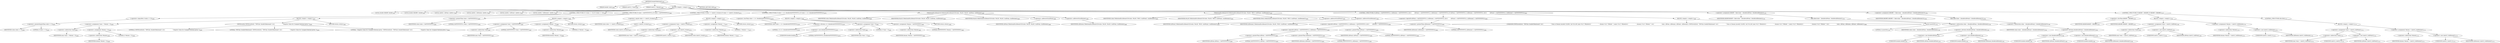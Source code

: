 digraph "DoubleToRational" {  
"71140" [label = <(METHOD,DoubleToRational)<SUB>2648</SUB>> ]
"71141" [label = <(PARAM,double value)<SUB>2648</SUB>> ]
"71142" [label = <(PARAM,uint32_t *num)<SUB>2648</SUB>> ]
"71143" [label = <(PARAM,uint32_t *denom)<SUB>2648</SUB>> ]
"71144" [label = <(BLOCK,&lt;empty&gt;,&lt;empty&gt;)<SUB>2649</SUB>> ]
"71145" [label = <(LOCAL,double dblDiff: double)<SUB>2651</SUB>> ]
"71146" [label = <(LOCAL,double dblDiff2: double)<SUB>2651</SUB>> ]
"71147" [label = <(LOCAL,uint64_t ullNum: uint64_t)<SUB>2652</SUB>> ]
"71148" [label = <(LOCAL,uint64_t ullDenom: uint64_t)<SUB>2652</SUB>> ]
"71149" [label = <(LOCAL,uint64_t ullNum2: uint64_t)<SUB>2652</SUB>> ]
"71150" [label = <(LOCAL,uint64_t ullDenom2: uint64_t)<SUB>2652</SUB>> ]
"71151" [label = <(CONTROL_STRUCTURE,if (!(value &gt;= 0)),if (!(value &gt;= 0)))<SUB>2656</SUB>> ]
"71152" [label = <(&lt;operator&gt;.logicalNot,!(value &gt;= 0))<SUB>2656</SUB>> ]
"71153" [label = <(&lt;operator&gt;.greaterEqualsThan,value &gt;= 0)<SUB>2656</SUB>> ]
"71154" [label = <(IDENTIFIER,value,value &gt;= 0)<SUB>2656</SUB>> ]
"71155" [label = <(LITERAL,0,value &gt;= 0)<SUB>2656</SUB>> ]
"71156" [label = <(BLOCK,&lt;empty&gt;,&lt;empty&gt;)<SUB>2657</SUB>> ]
"71157" [label = <(&lt;operator&gt;.assignment,*num = *denom = 0)<SUB>2658</SUB>> ]
"71158" [label = <(&lt;operator&gt;.indirection,*num)<SUB>2658</SUB>> ]
"71159" [label = <(IDENTIFIER,num,*num = *denom = 0)<SUB>2658</SUB>> ]
"71160" [label = <(&lt;operator&gt;.assignment,*denom = 0)<SUB>2658</SUB>> ]
"71161" [label = <(&lt;operator&gt;.indirection,*denom)<SUB>2658</SUB>> ]
"71162" [label = <(IDENTIFIER,denom,*denom = 0)<SUB>2658</SUB>> ]
"71163" [label = <(LITERAL,0,*denom = 0)<SUB>2658</SUB>> ]
"71164" [label = <(TIFFErrorExt,TIFFErrorExt(0, &quot;TIFFLib: DoubleToRational()&quot;,\012                     &quot; Negative Value for Unsigned Rational given.&quot;))<SUB>2659</SUB>> ]
"71165" [label = <(LITERAL,0,TIFFErrorExt(0, &quot;TIFFLib: DoubleToRational()&quot;,\012                     &quot; Negative Value for Unsigned Rational given.&quot;))<SUB>2659</SUB>> ]
"71166" [label = <(LITERAL,&quot;TIFFLib: DoubleToRational()&quot;,TIFFErrorExt(0, &quot;TIFFLib: DoubleToRational()&quot;,\012                     &quot; Negative Value for Unsigned Rational given.&quot;))<SUB>2659</SUB>> ]
"71167" [label = <(LITERAL,&quot; Negative Value for Unsigned Rational given.&quot;,TIFFErrorExt(0, &quot;TIFFLib: DoubleToRational()&quot;,\012                     &quot; Negative Value for Unsigned Rational given.&quot;))<SUB>2660</SUB>> ]
"71168" [label = <(RETURN,return;,return;)<SUB>2661</SUB>> ]
"71169" [label = <(CONTROL_STRUCTURE,if (value &gt; 0xFFFFFFFFUL),if (value &gt; 0xFFFFFFFFUL))<SUB>2665</SUB>> ]
"71170" [label = <(&lt;operator&gt;.greaterThan,value &gt; 0xFFFFFFFFUL)<SUB>2665</SUB>> ]
"71171" [label = <(IDENTIFIER,value,value &gt; 0xFFFFFFFFUL)<SUB>2665</SUB>> ]
"71172" [label = <(LITERAL,0xFFFFFFFFUL,value &gt; 0xFFFFFFFFUL)<SUB>2665</SUB>> ]
"71173" [label = <(BLOCK,&lt;empty&gt;,&lt;empty&gt;)<SUB>2666</SUB>> ]
"71174" [label = <(&lt;operator&gt;.assignment,*num = 0xFFFFFFFFU)<SUB>2667</SUB>> ]
"71175" [label = <(&lt;operator&gt;.indirection,*num)<SUB>2667</SUB>> ]
"71176" [label = <(IDENTIFIER,num,*num = 0xFFFFFFFFU)<SUB>2667</SUB>> ]
"71177" [label = <(LITERAL,0xFFFFFFFFU,*num = 0xFFFFFFFFU)<SUB>2667</SUB>> ]
"71178" [label = <(&lt;operator&gt;.assignment,*denom = 0)<SUB>2668</SUB>> ]
"71179" [label = <(&lt;operator&gt;.indirection,*denom)<SUB>2668</SUB>> ]
"71180" [label = <(IDENTIFIER,denom,*denom = 0)<SUB>2668</SUB>> ]
"71181" [label = <(LITERAL,0,*denom = 0)<SUB>2668</SUB>> ]
"71182" [label = <(RETURN,return;,return;)<SUB>2669</SUB>> ]
"71183" [label = <(CONTROL_STRUCTURE,if (value == (uint32_t)(value)),if (value == (uint32_t)(value)))<SUB>2672</SUB>> ]
"71184" [label = <(&lt;operator&gt;.equals,value == (uint32_t)(value))<SUB>2672</SUB>> ]
"71185" [label = <(IDENTIFIER,value,value == (uint32_t)(value))<SUB>2672</SUB>> ]
"71186" [label = <(uint32_t,(uint32_t)(value))<SUB>2672</SUB>> ]
"71187" [label = <(IDENTIFIER,value,(uint32_t)(value))<SUB>2672</SUB>> ]
"71188" [label = <(BLOCK,&lt;empty&gt;,&lt;empty&gt;)<SUB>2673</SUB>> ]
"71189" [label = <(&lt;operator&gt;.assignment,*num = (uint32_t)value)<SUB>2674</SUB>> ]
"71190" [label = <(&lt;operator&gt;.indirection,*num)<SUB>2674</SUB>> ]
"71191" [label = <(IDENTIFIER,num,*num = (uint32_t)value)<SUB>2674</SUB>> ]
"71192" [label = <(&lt;operator&gt;.cast,(uint32_t)value)<SUB>2674</SUB>> ]
"71193" [label = <(UNKNOWN,uint32_t,uint32_t)<SUB>2674</SUB>> ]
"71194" [label = <(IDENTIFIER,value,(uint32_t)value)<SUB>2674</SUB>> ]
"71195" [label = <(&lt;operator&gt;.assignment,*denom = 1)<SUB>2675</SUB>> ]
"71196" [label = <(&lt;operator&gt;.indirection,*denom)<SUB>2675</SUB>> ]
"71197" [label = <(IDENTIFIER,denom,*denom = 1)<SUB>2675</SUB>> ]
"71198" [label = <(LITERAL,1,*denom = 1)<SUB>2675</SUB>> ]
"71199" [label = <(RETURN,return;,return;)<SUB>2676</SUB>> ]
"71200" [label = <(CONTROL_STRUCTURE,if (value &lt; 1.0 / (double)0xFFFFFFFFUL),if (value &lt; 1.0 / (double)0xFFFFFFFFUL))<SUB>2679</SUB>> ]
"71201" [label = <(&lt;operator&gt;.lessThan,value &lt; 1.0 / (double)0xFFFFFFFFUL)<SUB>2679</SUB>> ]
"71202" [label = <(IDENTIFIER,value,value &lt; 1.0 / (double)0xFFFFFFFFUL)<SUB>2679</SUB>> ]
"71203" [label = <(&lt;operator&gt;.division,1.0 / (double)0xFFFFFFFFUL)<SUB>2679</SUB>> ]
"71204" [label = <(LITERAL,1.0,1.0 / (double)0xFFFFFFFFUL)<SUB>2679</SUB>> ]
"71205" [label = <(&lt;operator&gt;.cast,(double)0xFFFFFFFFUL)<SUB>2679</SUB>> ]
"71206" [label = <(UNKNOWN,double,double)<SUB>2679</SUB>> ]
"71207" [label = <(LITERAL,0xFFFFFFFFUL,(double)0xFFFFFFFFUL)<SUB>2679</SUB>> ]
"71208" [label = <(BLOCK,&lt;empty&gt;,&lt;empty&gt;)<SUB>2680</SUB>> ]
"71209" [label = <(&lt;operator&gt;.assignment,*num = 0)<SUB>2681</SUB>> ]
"71210" [label = <(&lt;operator&gt;.indirection,*num)<SUB>2681</SUB>> ]
"71211" [label = <(IDENTIFIER,num,*num = 0)<SUB>2681</SUB>> ]
"71212" [label = <(LITERAL,0,*num = 0)<SUB>2681</SUB>> ]
"71213" [label = <(&lt;operator&gt;.assignment,*denom = 0xFFFFFFFFU)<SUB>2682</SUB>> ]
"71214" [label = <(&lt;operator&gt;.indirection,*denom)<SUB>2682</SUB>> ]
"71215" [label = <(IDENTIFIER,denom,*denom = 0xFFFFFFFFU)<SUB>2682</SUB>> ]
"71216" [label = <(LITERAL,0xFFFFFFFFU,*denom = 0xFFFFFFFFU)<SUB>2682</SUB>> ]
"71217" [label = <(RETURN,return;,return;)<SUB>2683</SUB>> ]
"71218" [label = <(ToRationalEuclideanGCD,ToRationalEuclideanGCD(value, FALSE, FALSE, &amp;ullNum, &amp;ullDenom))<SUB>2690</SUB>> ]
"71219" [label = <(IDENTIFIER,value,ToRationalEuclideanGCD(value, FALSE, FALSE, &amp;ullNum, &amp;ullDenom))<SUB>2690</SUB>> ]
"71220" [label = <(IDENTIFIER,FALSE,ToRationalEuclideanGCD(value, FALSE, FALSE, &amp;ullNum, &amp;ullDenom))<SUB>2690</SUB>> ]
"71221" [label = <(IDENTIFIER,FALSE,ToRationalEuclideanGCD(value, FALSE, FALSE, &amp;ullNum, &amp;ullDenom))<SUB>2690</SUB>> ]
"71222" [label = <(&lt;operator&gt;.addressOf,&amp;ullNum)<SUB>2690</SUB>> ]
"71223" [label = <(IDENTIFIER,ullNum,ToRationalEuclideanGCD(value, FALSE, FALSE, &amp;ullNum, &amp;ullDenom))<SUB>2690</SUB>> ]
"71224" [label = <(&lt;operator&gt;.addressOf,&amp;ullDenom)<SUB>2690</SUB>> ]
"71225" [label = <(IDENTIFIER,ullDenom,ToRationalEuclideanGCD(value, FALSE, FALSE, &amp;ullNum, &amp;ullDenom))<SUB>2690</SUB>> ]
"71226" [label = <(ToRationalEuclideanGCD,ToRationalEuclideanGCD(value, FALSE, TRUE, &amp;ullNum2, &amp;ullDenom2))<SUB>2691</SUB>> ]
"71227" [label = <(IDENTIFIER,value,ToRationalEuclideanGCD(value, FALSE, TRUE, &amp;ullNum2, &amp;ullDenom2))<SUB>2691</SUB>> ]
"71228" [label = <(IDENTIFIER,FALSE,ToRationalEuclideanGCD(value, FALSE, TRUE, &amp;ullNum2, &amp;ullDenom2))<SUB>2691</SUB>> ]
"71229" [label = <(IDENTIFIER,TRUE,ToRationalEuclideanGCD(value, FALSE, TRUE, &amp;ullNum2, &amp;ullDenom2))<SUB>2691</SUB>> ]
"71230" [label = <(&lt;operator&gt;.addressOf,&amp;ullNum2)<SUB>2691</SUB>> ]
"71231" [label = <(IDENTIFIER,ullNum2,ToRationalEuclideanGCD(value, FALSE, TRUE, &amp;ullNum2, &amp;ullDenom2))<SUB>2691</SUB>> ]
"71232" [label = <(&lt;operator&gt;.addressOf,&amp;ullDenom2)<SUB>2691</SUB>> ]
"71233" [label = <(IDENTIFIER,ullDenom2,ToRationalEuclideanGCD(value, FALSE, TRUE, &amp;ullNum2, &amp;ullDenom2))<SUB>2691</SUB>> ]
"71234" [label = <(CONTROL_STRUCTURE,if (ullNum &gt; 0xFFFFFFFFUL || ullDenom &gt; 0xFFFFFFFFUL ||\012        ullNum2 &gt; 0xFFFFFFFFUL || ullDenom2 &gt; 0xFFFFFFFFUL),if (ullNum &gt; 0xFFFFFFFFUL || ullDenom &gt; 0xFFFFFFFFUL ||\012        ullNum2 &gt; 0xFFFFFFFFUL || ullDenom2 &gt; 0xFFFFFFFFUL))<SUB>2693</SUB>> ]
"71235" [label = <(&lt;operator&gt;.logicalOr,ullNum &gt; 0xFFFFFFFFUL || ullDenom &gt; 0xFFFFFFFFUL ||\012        ullNum2 &gt; 0xFFFFFFFFUL || ullDenom2 &gt; 0xFFFFFFFFUL)<SUB>2693</SUB>> ]
"71236" [label = <(&lt;operator&gt;.logicalOr,ullNum &gt; 0xFFFFFFFFUL || ullDenom &gt; 0xFFFFFFFFUL ||\012        ullNum2 &gt; 0xFFFFFFFFUL)<SUB>2693</SUB>> ]
"71237" [label = <(&lt;operator&gt;.logicalOr,ullNum &gt; 0xFFFFFFFFUL || ullDenom &gt; 0xFFFFFFFFUL)<SUB>2693</SUB>> ]
"71238" [label = <(&lt;operator&gt;.greaterThan,ullNum &gt; 0xFFFFFFFFUL)<SUB>2693</SUB>> ]
"71239" [label = <(IDENTIFIER,ullNum,ullNum &gt; 0xFFFFFFFFUL)<SUB>2693</SUB>> ]
"71240" [label = <(LITERAL,0xFFFFFFFFUL,ullNum &gt; 0xFFFFFFFFUL)<SUB>2693</SUB>> ]
"71241" [label = <(&lt;operator&gt;.greaterThan,ullDenom &gt; 0xFFFFFFFFUL)<SUB>2693</SUB>> ]
"71242" [label = <(IDENTIFIER,ullDenom,ullDenom &gt; 0xFFFFFFFFUL)<SUB>2693</SUB>> ]
"71243" [label = <(LITERAL,0xFFFFFFFFUL,ullDenom &gt; 0xFFFFFFFFUL)<SUB>2693</SUB>> ]
"71244" [label = <(&lt;operator&gt;.greaterThan,ullNum2 &gt; 0xFFFFFFFFUL)<SUB>2694</SUB>> ]
"71245" [label = <(IDENTIFIER,ullNum2,ullNum2 &gt; 0xFFFFFFFFUL)<SUB>2694</SUB>> ]
"71246" [label = <(LITERAL,0xFFFFFFFFUL,ullNum2 &gt; 0xFFFFFFFFUL)<SUB>2694</SUB>> ]
"71247" [label = <(&lt;operator&gt;.greaterThan,ullDenom2 &gt; 0xFFFFFFFFUL)<SUB>2694</SUB>> ]
"71248" [label = <(IDENTIFIER,ullDenom2,ullDenom2 &gt; 0xFFFFFFFFUL)<SUB>2694</SUB>> ]
"71249" [label = <(LITERAL,0xFFFFFFFFUL,ullDenom2 &gt; 0xFFFFFFFFUL)<SUB>2694</SUB>> ]
"71250" [label = <(BLOCK,&lt;empty&gt;,&lt;empty&gt;)<SUB>2695</SUB>> ]
"71251" [label = <(UNKNOWN,TIFFErrorExt(0, &quot;TIFFLib: DoubleToRational()&quot;,\012                     &quot; Num or Denom exceeds ULONG: val=%14.6f, num=%12&quot; PRIu64\012                     &quot;, denom=%12&quot; PRIu64 &quot; | num2=%12&quot; PRIu64\012                     &quot;, denom2=%12&quot; PRIu64 &quot;&quot;,\012                     value, ullNum, ullDenom, ullNum2, ullDenom2);,TIFFErrorExt(0, &quot;TIFFLib: DoubleToRational()&quot;,\012                     &quot; Num or Denom exceeds ULONG: val=%14.6f, num=%12&quot; PRIu64\012                     &quot;, denom=%12&quot; PRIu64 &quot; | num2=%12&quot; PRIu64\012                     &quot;, denom2=%12&quot; PRIu64 &quot;&quot;,\012                     value, ullNum, ullDenom, ullNum2, ullDenom2);)<SUB>2696</SUB>> ]
"71252" [label = <(assert,assert(0))<SUB>2701</SUB>> ]
"71253" [label = <(LITERAL,0,assert(0))<SUB>2701</SUB>> ]
"71254" [label = <(&lt;operator&gt;.assignment,dblDiff = fabs(value - ((double)ullNum / (double)ullDenom)))<SUB>2705</SUB>> ]
"71255" [label = <(IDENTIFIER,dblDiff,dblDiff = fabs(value - ((double)ullNum / (double)ullDenom)))<SUB>2705</SUB>> ]
"71256" [label = <(fabs,fabs(value - ((double)ullNum / (double)ullDenom)))<SUB>2705</SUB>> ]
"71257" [label = <(&lt;operator&gt;.subtraction,value - ((double)ullNum / (double)ullDenom))<SUB>2705</SUB>> ]
"71258" [label = <(IDENTIFIER,value,value - ((double)ullNum / (double)ullDenom))<SUB>2705</SUB>> ]
"71259" [label = <(&lt;operator&gt;.division,(double)ullNum / (double)ullDenom)<SUB>2705</SUB>> ]
"71260" [label = <(&lt;operator&gt;.cast,(double)ullNum)<SUB>2705</SUB>> ]
"71261" [label = <(UNKNOWN,double,double)<SUB>2705</SUB>> ]
"71262" [label = <(IDENTIFIER,ullNum,(double)ullNum)<SUB>2705</SUB>> ]
"71263" [label = <(&lt;operator&gt;.cast,(double)ullDenom)<SUB>2705</SUB>> ]
"71264" [label = <(UNKNOWN,double,double)<SUB>2705</SUB>> ]
"71265" [label = <(IDENTIFIER,ullDenom,(double)ullDenom)<SUB>2705</SUB>> ]
"71266" [label = <(&lt;operator&gt;.assignment,dblDiff2 = fabs(value - ((double)ullNum2 / (double)ullDenom2)))<SUB>2706</SUB>> ]
"71267" [label = <(IDENTIFIER,dblDiff2,dblDiff2 = fabs(value - ((double)ullNum2 / (double)ullDenom2)))<SUB>2706</SUB>> ]
"71268" [label = <(fabs,fabs(value - ((double)ullNum2 / (double)ullDenom2)))<SUB>2706</SUB>> ]
"71269" [label = <(&lt;operator&gt;.subtraction,value - ((double)ullNum2 / (double)ullDenom2))<SUB>2706</SUB>> ]
"71270" [label = <(IDENTIFIER,value,value - ((double)ullNum2 / (double)ullDenom2))<SUB>2706</SUB>> ]
"71271" [label = <(&lt;operator&gt;.division,(double)ullNum2 / (double)ullDenom2)<SUB>2706</SUB>> ]
"71272" [label = <(&lt;operator&gt;.cast,(double)ullNum2)<SUB>2706</SUB>> ]
"71273" [label = <(UNKNOWN,double,double)<SUB>2706</SUB>> ]
"71274" [label = <(IDENTIFIER,ullNum2,(double)ullNum2)<SUB>2706</SUB>> ]
"71275" [label = <(&lt;operator&gt;.cast,(double)ullDenom2)<SUB>2706</SUB>> ]
"71276" [label = <(UNKNOWN,double,double)<SUB>2706</SUB>> ]
"71277" [label = <(IDENTIFIER,ullDenom2,(double)ullDenom2)<SUB>2706</SUB>> ]
"71278" [label = <(CONTROL_STRUCTURE,if (dblDiff &lt; dblDiff2),if (dblDiff &lt; dblDiff2))<SUB>2707</SUB>> ]
"71279" [label = <(&lt;operator&gt;.lessThan,dblDiff &lt; dblDiff2)<SUB>2707</SUB>> ]
"71280" [label = <(IDENTIFIER,dblDiff,dblDiff &lt; dblDiff2)<SUB>2707</SUB>> ]
"71281" [label = <(IDENTIFIER,dblDiff2,dblDiff &lt; dblDiff2)<SUB>2707</SUB>> ]
"71282" [label = <(BLOCK,&lt;empty&gt;,&lt;empty&gt;)<SUB>2708</SUB>> ]
"71283" [label = <(&lt;operator&gt;.assignment,*num = (uint32_t)ullNum)<SUB>2709</SUB>> ]
"71284" [label = <(&lt;operator&gt;.indirection,*num)<SUB>2709</SUB>> ]
"71285" [label = <(IDENTIFIER,num,*num = (uint32_t)ullNum)<SUB>2709</SUB>> ]
"71286" [label = <(&lt;operator&gt;.cast,(uint32_t)ullNum)<SUB>2709</SUB>> ]
"71287" [label = <(UNKNOWN,uint32_t,uint32_t)<SUB>2709</SUB>> ]
"71288" [label = <(IDENTIFIER,ullNum,(uint32_t)ullNum)<SUB>2709</SUB>> ]
"71289" [label = <(&lt;operator&gt;.assignment,*denom = (uint32_t)ullDenom)<SUB>2710</SUB>> ]
"71290" [label = <(&lt;operator&gt;.indirection,*denom)<SUB>2710</SUB>> ]
"71291" [label = <(IDENTIFIER,denom,*denom = (uint32_t)ullDenom)<SUB>2710</SUB>> ]
"71292" [label = <(&lt;operator&gt;.cast,(uint32_t)ullDenom)<SUB>2710</SUB>> ]
"71293" [label = <(UNKNOWN,uint32_t,uint32_t)<SUB>2710</SUB>> ]
"71294" [label = <(IDENTIFIER,ullDenom,(uint32_t)ullDenom)<SUB>2710</SUB>> ]
"71295" [label = <(CONTROL_STRUCTURE,else,else)<SUB>2713</SUB>> ]
"71296" [label = <(BLOCK,&lt;empty&gt;,&lt;empty&gt;)<SUB>2713</SUB>> ]
"71297" [label = <(&lt;operator&gt;.assignment,*num = (uint32_t)ullNum2)<SUB>2714</SUB>> ]
"71298" [label = <(&lt;operator&gt;.indirection,*num)<SUB>2714</SUB>> ]
"71299" [label = <(IDENTIFIER,num,*num = (uint32_t)ullNum2)<SUB>2714</SUB>> ]
"71300" [label = <(&lt;operator&gt;.cast,(uint32_t)ullNum2)<SUB>2714</SUB>> ]
"71301" [label = <(UNKNOWN,uint32_t,uint32_t)<SUB>2714</SUB>> ]
"71302" [label = <(IDENTIFIER,ullNum2,(uint32_t)ullNum2)<SUB>2714</SUB>> ]
"71303" [label = <(&lt;operator&gt;.assignment,*denom = (uint32_t)ullDenom2)<SUB>2715</SUB>> ]
"71304" [label = <(&lt;operator&gt;.indirection,*denom)<SUB>2715</SUB>> ]
"71305" [label = <(IDENTIFIER,denom,*denom = (uint32_t)ullDenom2)<SUB>2715</SUB>> ]
"71306" [label = <(&lt;operator&gt;.cast,(uint32_t)ullDenom2)<SUB>2715</SUB>> ]
"71307" [label = <(UNKNOWN,uint32_t,uint32_t)<SUB>2715</SUB>> ]
"71308" [label = <(IDENTIFIER,ullDenom2,(uint32_t)ullDenom2)<SUB>2715</SUB>> ]
"71309" [label = <(METHOD_RETURN,void)<SUB>2648</SUB>> ]
  "71140" -> "71141" 
  "71140" -> "71142" 
  "71140" -> "71143" 
  "71140" -> "71144" 
  "71140" -> "71309" 
  "71144" -> "71145" 
  "71144" -> "71146" 
  "71144" -> "71147" 
  "71144" -> "71148" 
  "71144" -> "71149" 
  "71144" -> "71150" 
  "71144" -> "71151" 
  "71144" -> "71169" 
  "71144" -> "71183" 
  "71144" -> "71200" 
  "71144" -> "71218" 
  "71144" -> "71226" 
  "71144" -> "71234" 
  "71144" -> "71254" 
  "71144" -> "71266" 
  "71144" -> "71278" 
  "71151" -> "71152" 
  "71151" -> "71156" 
  "71152" -> "71153" 
  "71153" -> "71154" 
  "71153" -> "71155" 
  "71156" -> "71157" 
  "71156" -> "71164" 
  "71156" -> "71168" 
  "71157" -> "71158" 
  "71157" -> "71160" 
  "71158" -> "71159" 
  "71160" -> "71161" 
  "71160" -> "71163" 
  "71161" -> "71162" 
  "71164" -> "71165" 
  "71164" -> "71166" 
  "71164" -> "71167" 
  "71169" -> "71170" 
  "71169" -> "71173" 
  "71170" -> "71171" 
  "71170" -> "71172" 
  "71173" -> "71174" 
  "71173" -> "71178" 
  "71173" -> "71182" 
  "71174" -> "71175" 
  "71174" -> "71177" 
  "71175" -> "71176" 
  "71178" -> "71179" 
  "71178" -> "71181" 
  "71179" -> "71180" 
  "71183" -> "71184" 
  "71183" -> "71188" 
  "71184" -> "71185" 
  "71184" -> "71186" 
  "71186" -> "71187" 
  "71188" -> "71189" 
  "71188" -> "71195" 
  "71188" -> "71199" 
  "71189" -> "71190" 
  "71189" -> "71192" 
  "71190" -> "71191" 
  "71192" -> "71193" 
  "71192" -> "71194" 
  "71195" -> "71196" 
  "71195" -> "71198" 
  "71196" -> "71197" 
  "71200" -> "71201" 
  "71200" -> "71208" 
  "71201" -> "71202" 
  "71201" -> "71203" 
  "71203" -> "71204" 
  "71203" -> "71205" 
  "71205" -> "71206" 
  "71205" -> "71207" 
  "71208" -> "71209" 
  "71208" -> "71213" 
  "71208" -> "71217" 
  "71209" -> "71210" 
  "71209" -> "71212" 
  "71210" -> "71211" 
  "71213" -> "71214" 
  "71213" -> "71216" 
  "71214" -> "71215" 
  "71218" -> "71219" 
  "71218" -> "71220" 
  "71218" -> "71221" 
  "71218" -> "71222" 
  "71218" -> "71224" 
  "71222" -> "71223" 
  "71224" -> "71225" 
  "71226" -> "71227" 
  "71226" -> "71228" 
  "71226" -> "71229" 
  "71226" -> "71230" 
  "71226" -> "71232" 
  "71230" -> "71231" 
  "71232" -> "71233" 
  "71234" -> "71235" 
  "71234" -> "71250" 
  "71235" -> "71236" 
  "71235" -> "71247" 
  "71236" -> "71237" 
  "71236" -> "71244" 
  "71237" -> "71238" 
  "71237" -> "71241" 
  "71238" -> "71239" 
  "71238" -> "71240" 
  "71241" -> "71242" 
  "71241" -> "71243" 
  "71244" -> "71245" 
  "71244" -> "71246" 
  "71247" -> "71248" 
  "71247" -> "71249" 
  "71250" -> "71251" 
  "71250" -> "71252" 
  "71252" -> "71253" 
  "71254" -> "71255" 
  "71254" -> "71256" 
  "71256" -> "71257" 
  "71257" -> "71258" 
  "71257" -> "71259" 
  "71259" -> "71260" 
  "71259" -> "71263" 
  "71260" -> "71261" 
  "71260" -> "71262" 
  "71263" -> "71264" 
  "71263" -> "71265" 
  "71266" -> "71267" 
  "71266" -> "71268" 
  "71268" -> "71269" 
  "71269" -> "71270" 
  "71269" -> "71271" 
  "71271" -> "71272" 
  "71271" -> "71275" 
  "71272" -> "71273" 
  "71272" -> "71274" 
  "71275" -> "71276" 
  "71275" -> "71277" 
  "71278" -> "71279" 
  "71278" -> "71282" 
  "71278" -> "71295" 
  "71279" -> "71280" 
  "71279" -> "71281" 
  "71282" -> "71283" 
  "71282" -> "71289" 
  "71283" -> "71284" 
  "71283" -> "71286" 
  "71284" -> "71285" 
  "71286" -> "71287" 
  "71286" -> "71288" 
  "71289" -> "71290" 
  "71289" -> "71292" 
  "71290" -> "71291" 
  "71292" -> "71293" 
  "71292" -> "71294" 
  "71295" -> "71296" 
  "71296" -> "71297" 
  "71296" -> "71303" 
  "71297" -> "71298" 
  "71297" -> "71300" 
  "71298" -> "71299" 
  "71300" -> "71301" 
  "71300" -> "71302" 
  "71303" -> "71304" 
  "71303" -> "71306" 
  "71304" -> "71305" 
  "71306" -> "71307" 
  "71306" -> "71308" 
}
